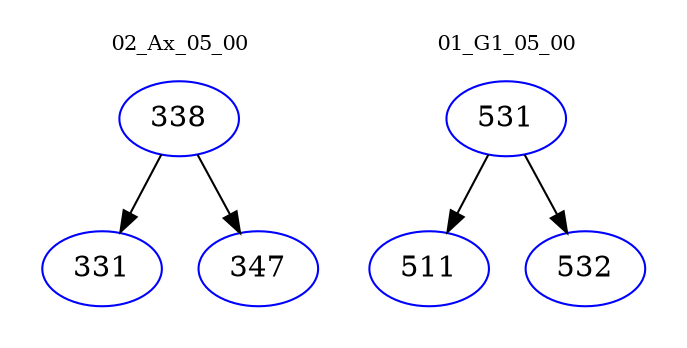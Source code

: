 digraph{
subgraph cluster_0 {
color = white
label = "02_Ax_05_00";
fontsize=10;
T0_338 [label="338", color="blue"]
T0_338 -> T0_331 [color="black"]
T0_331 [label="331", color="blue"]
T0_338 -> T0_347 [color="black"]
T0_347 [label="347", color="blue"]
}
subgraph cluster_1 {
color = white
label = "01_G1_05_00";
fontsize=10;
T1_531 [label="531", color="blue"]
T1_531 -> T1_511 [color="black"]
T1_511 [label="511", color="blue"]
T1_531 -> T1_532 [color="black"]
T1_532 [label="532", color="blue"]
}
}
